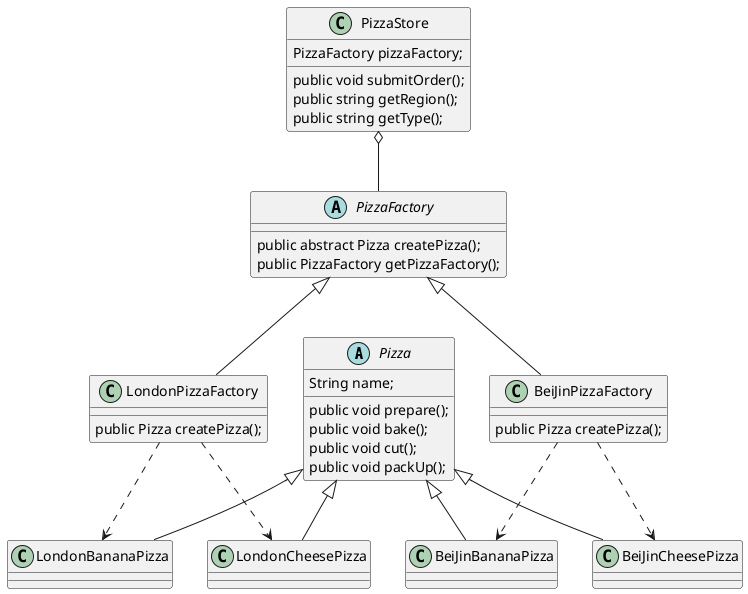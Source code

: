 @startuml
abstract class Pizza{
    String name;
    public void prepare();
    public void bake();
    public void cut();
    public void packUp();
}
class BeiJinBananaPizza extends Pizza{

}
class BeiJinCheesePizza extends Pizza{

}
class LondonBananaPizza extends Pizza{

}
class LondonCheesePizza extends Pizza{

}
class PizzaStore{
    PizzaFactory pizzaFactory;
    public void submitOrder();
    public string getRegion();
    public string getType();
}
abstract class PizzaFactory{
    public abstract Pizza createPizza();
    public PizzaFactory getPizzaFactory();
}
class BeiJinPizzaFactory extends PizzaFactory{
    public Pizza createPizza();
}
class LondonPizzaFactory extends PizzaFactory{
    public Pizza createPizza();
}
PizzaStore o-- PizzaFactory
BeiJinPizzaFactory ..> BeiJinBananaPizza
BeiJinPizzaFactory ..> BeiJinCheesePizza
LondonPizzaFactory ..> LondonBananaPizza
LondonPizzaFactory ..> LondonCheesePizza
@enduml